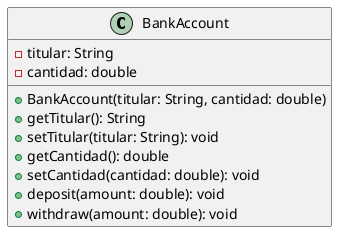 @startuml

class BankAccount {
  -titular: String
  -cantidad: double
  +BankAccount(titular: String, cantidad: double)
  +getTitular(): String
  +setTitular(titular: String): void
  +getCantidad(): double
  +setCantidad(cantidad: double): void
  +deposit(amount: double): void
  +withdraw(amount: double): void
}

@enduml
